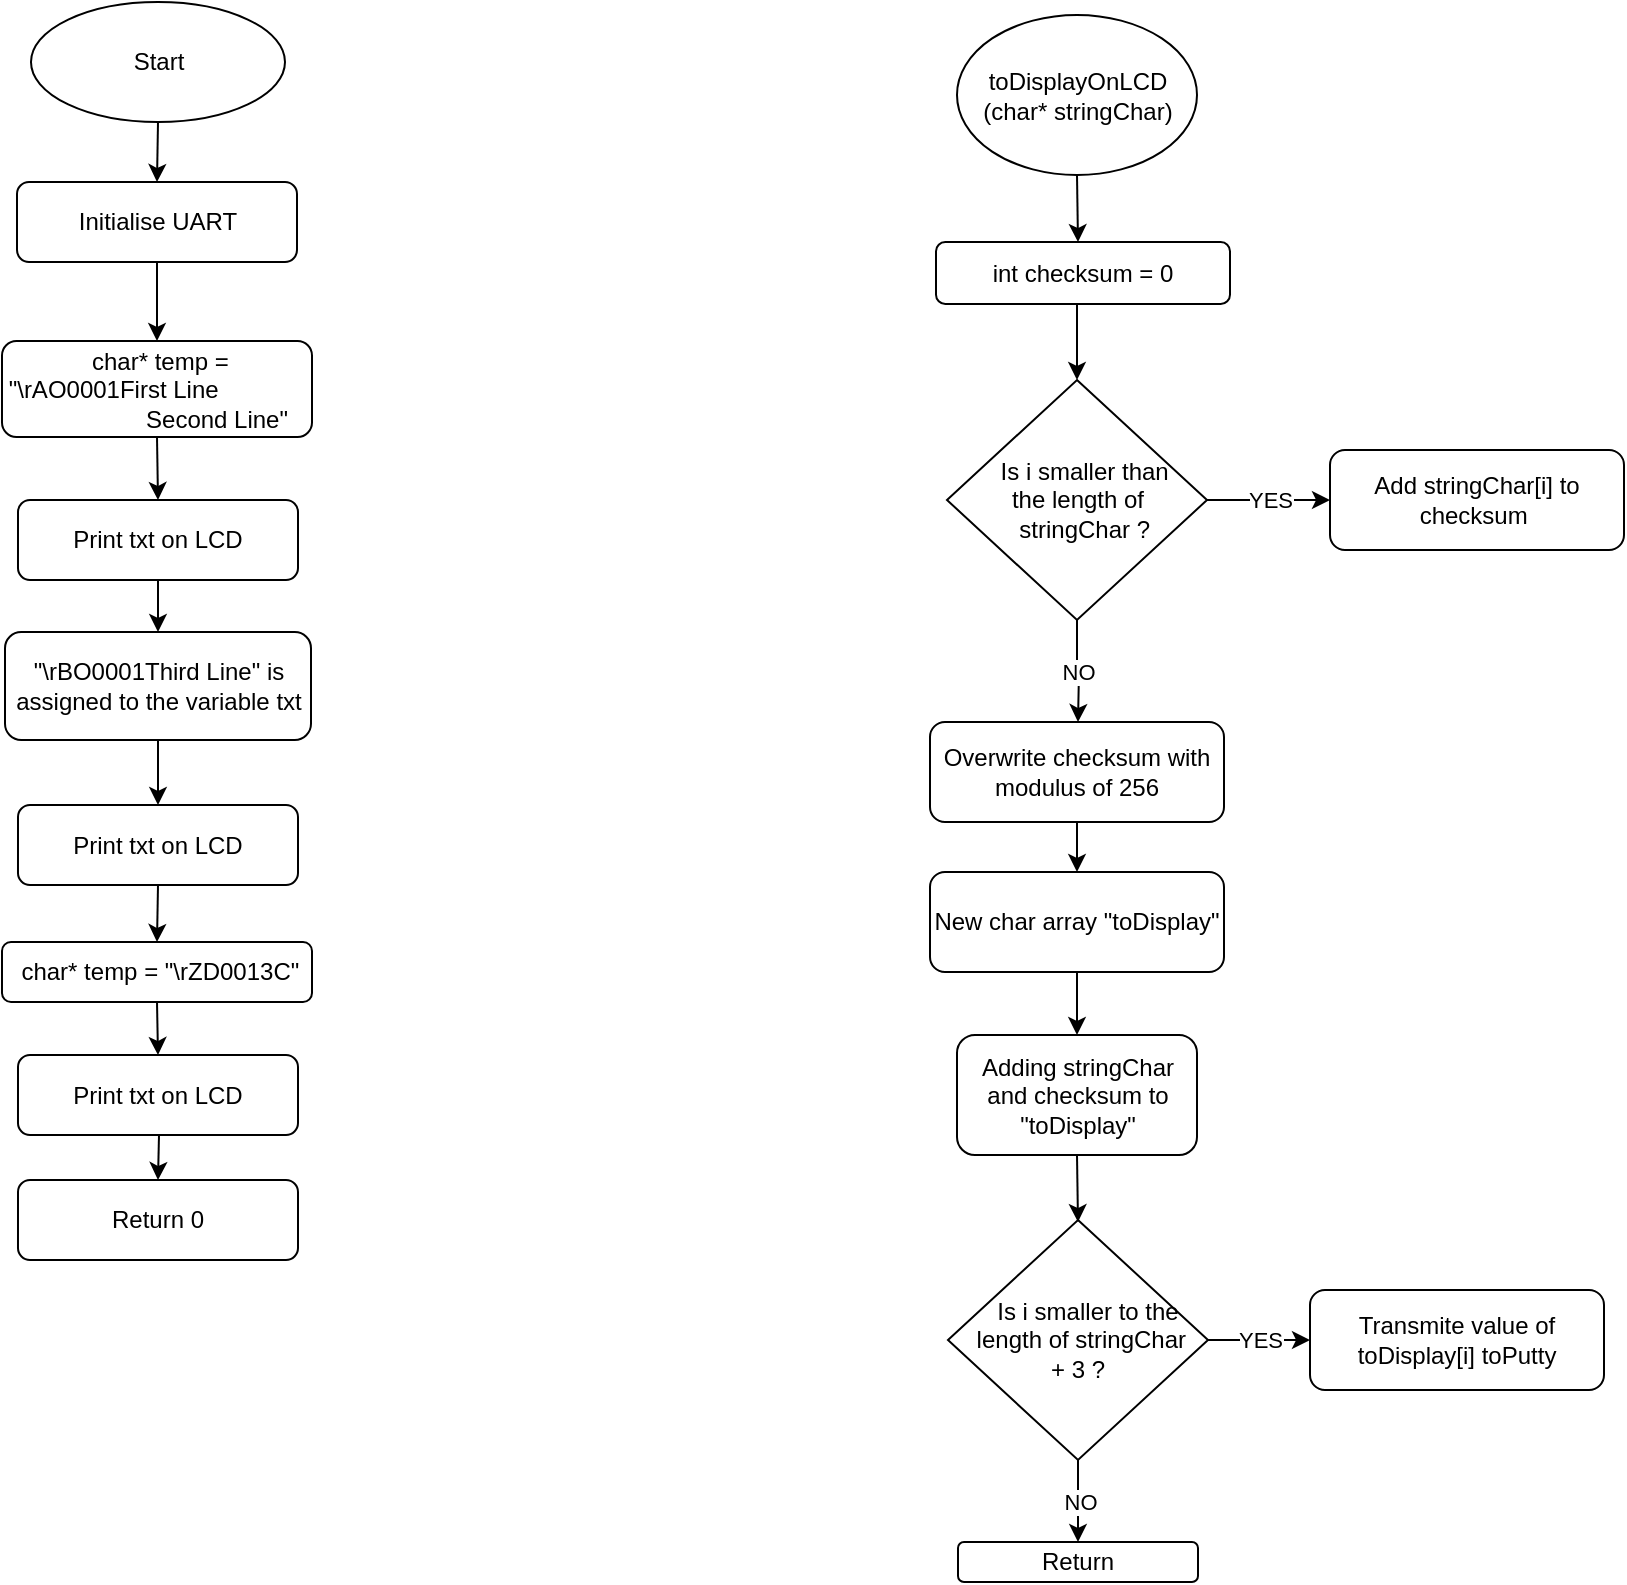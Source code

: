 <mxfile version="12.1.5" pages="1"><diagram id="NTdN0fyKDitCvfb5qupK" name="Page-1"><mxGraphModel dx="463" dy="228" grid="1" gridSize="10" guides="1" tooltips="1" connect="1" arrows="1" fold="1" page="1" pageScale="1" pageWidth="827" pageHeight="1169" math="0" shadow="0"><root><mxCell id="0"/><mxCell id="1" parent="0"/><mxCell id="STUkeFjQ9xymeqypVvHU-1" style="edgeStyle=orthogonalEdgeStyle;rounded=0;orthogonalLoop=1;jettySize=auto;html=1;exitX=0.5;exitY=1;exitDx=0;exitDy=0;entryX=0.5;entryY=0;entryDx=0;entryDy=0;" parent="1" source="STUkeFjQ9xymeqypVvHU-2" target="STUkeFjQ9xymeqypVvHU-4" edge="1"><mxGeometry relative="1" as="geometry"/></mxCell><mxCell id="STUkeFjQ9xymeqypVvHU-2" value="Start" style="ellipse;whiteSpace=wrap;html=1;" parent="1" vertex="1"><mxGeometry x="80.5" y="30" width="127" height="60" as="geometry"/></mxCell><mxCell id="6NJg9E6M1dy9EJah826s-1" style="edgeStyle=orthogonalEdgeStyle;rounded=0;orthogonalLoop=1;jettySize=auto;html=1;exitX=0.5;exitY=1;exitDx=0;exitDy=0;entryX=0.5;entryY=0;entryDx=0;entryDy=0;" parent="1" source="STUkeFjQ9xymeqypVvHU-4" target="STUkeFjQ9xymeqypVvHU-6" edge="1"><mxGeometry relative="1" as="geometry"/></mxCell><mxCell id="STUkeFjQ9xymeqypVvHU-4" value="Initialise UART" style="rounded=1;whiteSpace=wrap;html=1;" parent="1" vertex="1"><mxGeometry x="73.5" y="120" width="140" height="40" as="geometry"/></mxCell><mxCell id="6NJg9E6M1dy9EJah826s-2" style="edgeStyle=orthogonalEdgeStyle;rounded=0;orthogonalLoop=1;jettySize=auto;html=1;exitX=0.5;exitY=1;exitDx=0;exitDy=0;entryX=0.5;entryY=0;entryDx=0;entryDy=0;" parent="1" source="STUkeFjQ9xymeqypVvHU-6" target="STUkeFjQ9xymeqypVvHU-36" edge="1"><mxGeometry relative="1" as="geometry"/></mxCell><mxCell id="STUkeFjQ9xymeqypVvHU-6" value="&amp;nbsp;char* temp = &quot;\rAO0001First Line&amp;nbsp; &amp;nbsp; &amp;nbsp; &amp;nbsp; &amp;nbsp; &amp;nbsp; &amp;nbsp; &amp;nbsp; &amp;nbsp; &amp;nbsp; &amp;nbsp; &amp;nbsp; &amp;nbsp; &amp;nbsp; &amp;nbsp; &amp;nbsp; Second Line&quot;" style="rounded=1;whiteSpace=wrap;html=1;" parent="1" vertex="1"><mxGeometry x="66" y="199.5" width="155" height="48" as="geometry"/></mxCell><mxCell id="STUkeFjQ9xymeqypVvHU-7" style="edgeStyle=orthogonalEdgeStyle;rounded=0;orthogonalLoop=1;jettySize=auto;html=1;exitX=0.5;exitY=1;exitDx=0;exitDy=0;entryX=0.5;entryY=0;entryDx=0;entryDy=0;" parent="1" source="STUkeFjQ9xymeqypVvHU-8" target="STUkeFjQ9xymeqypVvHU-11" edge="1"><mxGeometry relative="1" as="geometry"/></mxCell><mxCell id="STUkeFjQ9xymeqypVvHU-8" value="int checksum = 0" style="rounded=1;whiteSpace=wrap;html=1;" parent="1" vertex="1"><mxGeometry x="533" y="150" width="147" height="31" as="geometry"/></mxCell><mxCell id="6NJg9E6M1dy9EJah826s-15" value="YES" style="edgeStyle=orthogonalEdgeStyle;rounded=0;orthogonalLoop=1;jettySize=auto;html=1;exitX=1;exitY=0.5;exitDx=0;exitDy=0;entryX=0;entryY=0.5;entryDx=0;entryDy=0;" parent="1" source="STUkeFjQ9xymeqypVvHU-11" target="STUkeFjQ9xymeqypVvHU-12" edge="1"><mxGeometry relative="1" as="geometry"/></mxCell><mxCell id="6NJg9E6M1dy9EJah826s-16" value="NO" style="edgeStyle=orthogonalEdgeStyle;rounded=0;orthogonalLoop=1;jettySize=auto;html=1;exitX=0.5;exitY=1;exitDx=0;exitDy=0;" parent="1" source="STUkeFjQ9xymeqypVvHU-11" edge="1"><mxGeometry relative="1" as="geometry"><mxPoint x="604" y="390" as="targetPoint"/></mxGeometry></mxCell><mxCell id="STUkeFjQ9xymeqypVvHU-11" value="&amp;nbsp; &amp;nbsp; &amp;nbsp; &amp;nbsp;Is i smaller than&amp;nbsp; &amp;nbsp; &amp;nbsp; &amp;nbsp; &amp;nbsp; &amp;nbsp; &amp;nbsp; &amp;nbsp;the length of&amp;nbsp; &amp;nbsp; &amp;nbsp; &amp;nbsp; &amp;nbsp; &amp;nbsp; stringChar ?" style="rhombus;whiteSpace=wrap;html=1;" parent="1" vertex="1"><mxGeometry x="538.5" y="219" width="130" height="120" as="geometry"/></mxCell><mxCell id="STUkeFjQ9xymeqypVvHU-12" value="Add&amp;nbsp;stringChar[i] to checksum&amp;nbsp;" style="rounded=1;whiteSpace=wrap;html=1;" parent="1" vertex="1"><mxGeometry x="730" y="254" width="147" height="50" as="geometry"/></mxCell><mxCell id="STUkeFjQ9xymeqypVvHU-13" style="edgeStyle=orthogonalEdgeStyle;rounded=0;orthogonalLoop=1;jettySize=auto;html=1;exitX=0.5;exitY=1;exitDx=0;exitDy=0;entryX=0.5;entryY=0;entryDx=0;entryDy=0;" parent="1" source="STUkeFjQ9xymeqypVvHU-14" target="STUkeFjQ9xymeqypVvHU-16" edge="1"><mxGeometry relative="1" as="geometry"/></mxCell><mxCell id="STUkeFjQ9xymeqypVvHU-14" value="Overwrite checksum with modulus of 256" style="rounded=1;whiteSpace=wrap;html=1;" parent="1" vertex="1"><mxGeometry x="530" y="390" width="147" height="50" as="geometry"/></mxCell><mxCell id="6NJg9E6M1dy9EJah826s-17" style="edgeStyle=orthogonalEdgeStyle;rounded=0;orthogonalLoop=1;jettySize=auto;html=1;exitX=0.5;exitY=1;exitDx=0;exitDy=0;entryX=0.5;entryY=0;entryDx=0;entryDy=0;" parent="1" source="STUkeFjQ9xymeqypVvHU-16" target="6NJg9E6M1dy9EJah826s-18" edge="1"><mxGeometry relative="1" as="geometry"><mxPoint x="604" y="540" as="targetPoint"/></mxGeometry></mxCell><mxCell id="STUkeFjQ9xymeqypVvHU-16" value="New char array &quot;toDisplay&quot;" style="rounded=1;whiteSpace=wrap;html=1;" parent="1" vertex="1"><mxGeometry x="530" y="465" width="147" height="50" as="geometry"/></mxCell><mxCell id="STUkeFjQ9xymeqypVvHU-54" value="YES" style="edgeStyle=orthogonalEdgeStyle;rounded=0;orthogonalLoop=1;jettySize=auto;html=1;exitX=1;exitY=0.5;exitDx=0;exitDy=0;entryX=0;entryY=0.5;entryDx=0;entryDy=0;" parent="1" source="STUkeFjQ9xymeqypVvHU-21" target="STUkeFjQ9xymeqypVvHU-22" edge="1"><mxGeometry relative="1" as="geometry"><mxPoint x="700" y="699" as="targetPoint"/></mxGeometry></mxCell><mxCell id="6NJg9E6M1dy9EJah826s-20" value="NO" style="edgeStyle=orthogonalEdgeStyle;rounded=0;orthogonalLoop=1;jettySize=auto;html=1;exitX=0.5;exitY=1;exitDx=0;exitDy=0;" parent="1" source="STUkeFjQ9xymeqypVvHU-21" edge="1"><mxGeometry relative="1" as="geometry"><mxPoint x="604" y="800" as="targetPoint"/></mxGeometry></mxCell><mxCell id="STUkeFjQ9xymeqypVvHU-21" value="&amp;nbsp; &amp;nbsp;Is i smaller to the &lt;br&gt;&amp;nbsp;length of stringChar &lt;br&gt;+ 3 ?" style="rhombus;whiteSpace=wrap;html=1;" parent="1" vertex="1"><mxGeometry x="539" y="639" width="130" height="120" as="geometry"/></mxCell><mxCell id="STUkeFjQ9xymeqypVvHU-22" value="Transmite value of toDisplay[i] toPutty" style="rounded=1;whiteSpace=wrap;html=1;" parent="1" vertex="1"><mxGeometry x="720" y="674" width="147" height="50" as="geometry"/></mxCell><mxCell id="6NJg9E6M1dy9EJah826s-4" style="edgeStyle=orthogonalEdgeStyle;rounded=0;orthogonalLoop=1;jettySize=auto;html=1;exitX=0.5;exitY=1;exitDx=0;exitDy=0;entryX=0.5;entryY=0;entryDx=0;entryDy=0;" parent="1" source="STUkeFjQ9xymeqypVvHU-36" target="STUkeFjQ9xymeqypVvHU-39" edge="1"><mxGeometry relative="1" as="geometry"/></mxCell><mxCell id="STUkeFjQ9xymeqypVvHU-36" value="Print txt on LCD" style="rounded=1;whiteSpace=wrap;html=1;" parent="1" vertex="1"><mxGeometry x="74" y="279" width="140" height="40" as="geometry"/></mxCell><mxCell id="6NJg9E6M1dy9EJah826s-7" style="edgeStyle=orthogonalEdgeStyle;rounded=0;orthogonalLoop=1;jettySize=auto;html=1;exitX=0.5;exitY=1;exitDx=0;exitDy=0;entryX=0.5;entryY=0;entryDx=0;entryDy=0;" parent="1" source="STUkeFjQ9xymeqypVvHU-39" target="6NJg9E6M1dy9EJah826s-6" edge="1"><mxGeometry relative="1" as="geometry"/></mxCell><mxCell id="STUkeFjQ9xymeqypVvHU-39" value="&quot;\rBO0001Third Line&quot; is assigned to the variable txt" style="rounded=1;whiteSpace=wrap;html=1;" parent="1" vertex="1"><mxGeometry x="67.5" y="345" width="153" height="54" as="geometry"/></mxCell><mxCell id="STUkeFjQ9xymeqypVvHU-47" style="edgeStyle=orthogonalEdgeStyle;rounded=0;orthogonalLoop=1;jettySize=auto;html=1;exitX=0.5;exitY=1;exitDx=0;exitDy=0;entryX=0.5;entryY=0;entryDx=0;entryDy=0;" parent="1" target="STUkeFjQ9xymeqypVvHU-42" edge="1"><mxGeometry relative="1" as="geometry"><mxPoint x="144.5" y="596.5" as="sourcePoint"/></mxGeometry></mxCell><mxCell id="STUkeFjQ9xymeqypVvHU-42" value="Return 0" style="rounded=1;whiteSpace=wrap;html=1;" parent="1" vertex="1"><mxGeometry x="74" y="619" width="140" height="40" as="geometry"/></mxCell><mxCell id="6NJg9E6M1dy9EJah826s-9" style="edgeStyle=orthogonalEdgeStyle;rounded=0;orthogonalLoop=1;jettySize=auto;html=1;exitX=0.5;exitY=1;exitDx=0;exitDy=0;entryX=0.5;entryY=0;entryDx=0;entryDy=0;" parent="1" source="6NJg9E6M1dy9EJah826s-6" target="6NJg9E6M1dy9EJah826s-8" edge="1"><mxGeometry relative="1" as="geometry"/></mxCell><mxCell id="6NJg9E6M1dy9EJah826s-6" value="Print txt on LCD" style="rounded=1;whiteSpace=wrap;html=1;" parent="1" vertex="1"><mxGeometry x="74" y="431.5" width="140" height="40" as="geometry"/></mxCell><mxCell id="6NJg9E6M1dy9EJah826s-11" style="edgeStyle=orthogonalEdgeStyle;rounded=0;orthogonalLoop=1;jettySize=auto;html=1;exitX=0.5;exitY=1;exitDx=0;exitDy=0;entryX=0.5;entryY=0;entryDx=0;entryDy=0;" parent="1" source="6NJg9E6M1dy9EJah826s-8" target="6NJg9E6M1dy9EJah826s-10" edge="1"><mxGeometry relative="1" as="geometry"/></mxCell><mxCell id="6NJg9E6M1dy9EJah826s-8" value="&amp;nbsp;char* temp = &quot;\rZD0013C&quot;" style="rounded=1;whiteSpace=wrap;html=1;" parent="1" vertex="1"><mxGeometry x="66" y="500" width="155" height="30" as="geometry"/></mxCell><mxCell id="6NJg9E6M1dy9EJah826s-10" value="Print txt on LCD" style="rounded=1;whiteSpace=wrap;html=1;" parent="1" vertex="1"><mxGeometry x="74" y="556.5" width="140" height="40" as="geometry"/></mxCell><mxCell id="6NJg9E6M1dy9EJah826s-13" style="edgeStyle=orthogonalEdgeStyle;rounded=0;orthogonalLoop=1;jettySize=auto;html=1;exitX=0.5;exitY=1;exitDx=0;exitDy=0;" parent="1" source="6NJg9E6M1dy9EJah826s-12" edge="1"><mxGeometry relative="1" as="geometry"><mxPoint x="604" y="150" as="targetPoint"/></mxGeometry></mxCell><mxCell id="6NJg9E6M1dy9EJah826s-12" value="toDisplayOnLCD (char* stringChar)" style="ellipse;whiteSpace=wrap;html=1;" parent="1" vertex="1"><mxGeometry x="543.5" y="36.5" width="120" height="80" as="geometry"/></mxCell><mxCell id="6NJg9E6M1dy9EJah826s-19" style="edgeStyle=orthogonalEdgeStyle;rounded=0;orthogonalLoop=1;jettySize=auto;html=1;exitX=0.5;exitY=1;exitDx=0;exitDy=0;" parent="1" source="6NJg9E6M1dy9EJah826s-18" edge="1"><mxGeometry relative="1" as="geometry"><mxPoint x="604" y="640" as="targetPoint"/></mxGeometry></mxCell><mxCell id="6NJg9E6M1dy9EJah826s-18" value="Adding stringChar and checksum to &quot;toDisplay&quot;" style="rounded=1;whiteSpace=wrap;html=1;" parent="1" vertex="1"><mxGeometry x="543.5" y="546.5" width="120" height="60" as="geometry"/></mxCell><mxCell id="6NJg9E6M1dy9EJah826s-21" value="Return" style="rounded=1;whiteSpace=wrap;html=1;" parent="1" vertex="1"><mxGeometry x="544" y="800" width="120" height="20" as="geometry"/></mxCell></root></mxGraphModel></diagram></mxfile>